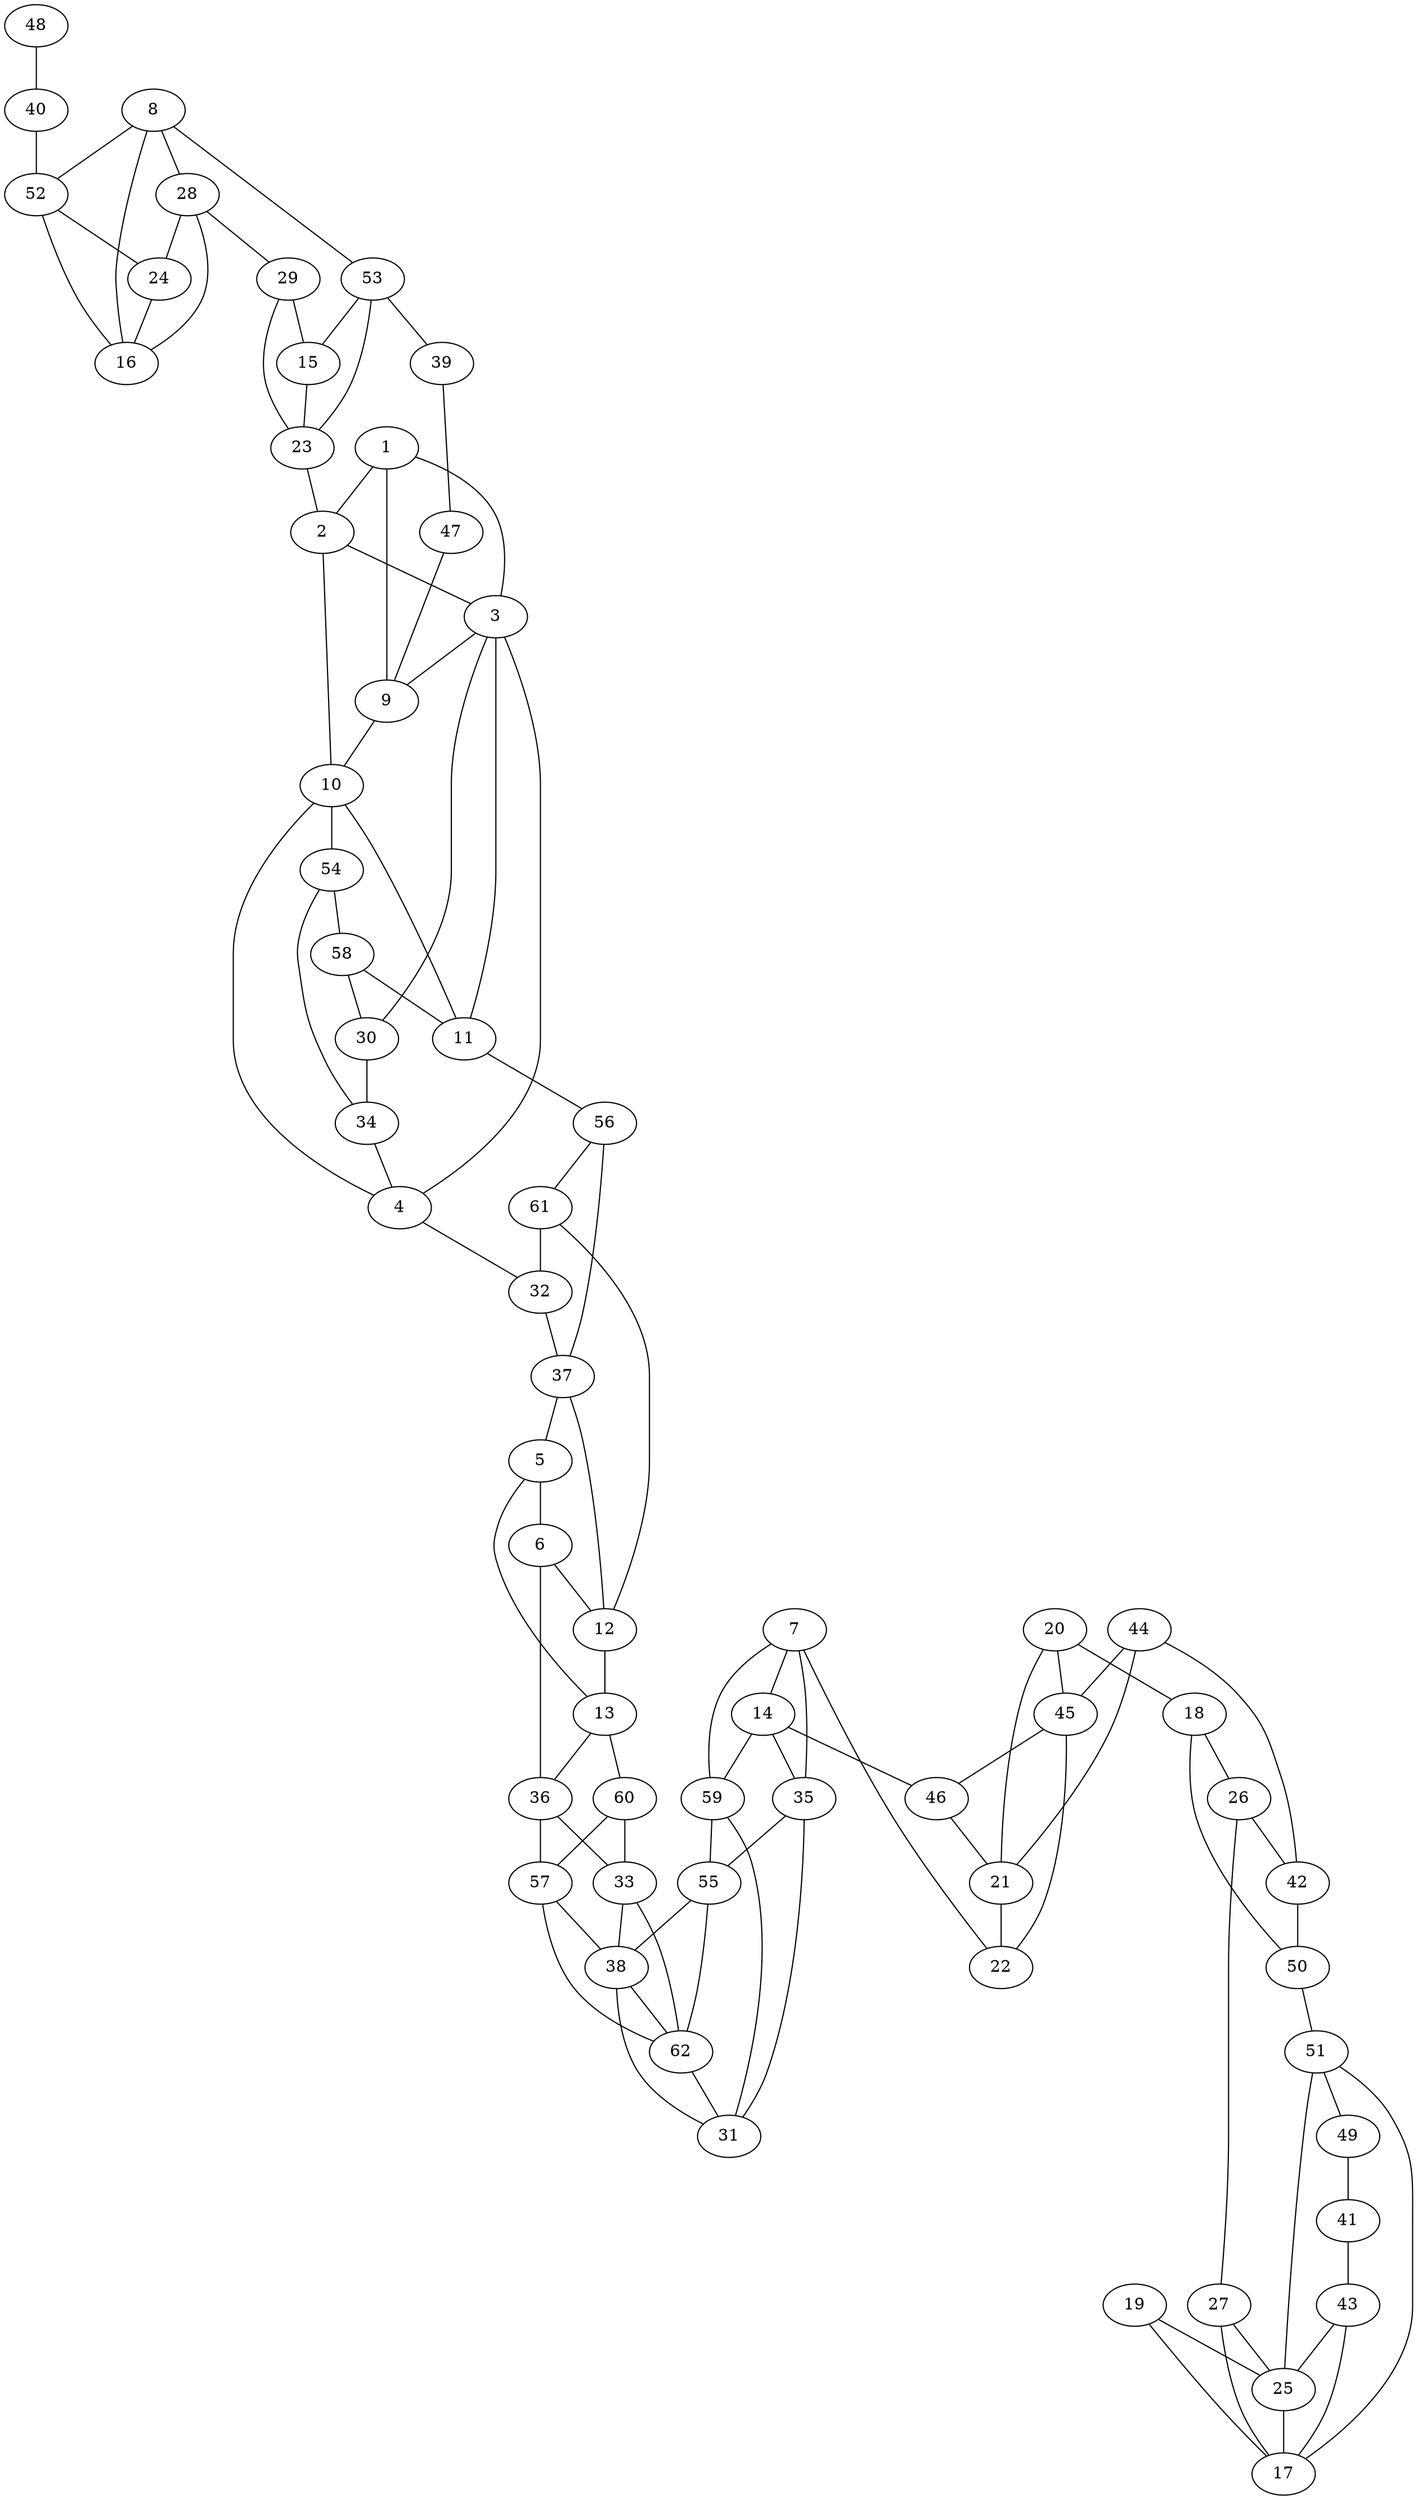 graph pdb1qwr {
	1	 [aaLength=8,
		sequence=WGGTALRD,
		type=0];
	2	 [aaLength=9,
		sequence=KGKTLIELW,
		type=0];
	1 -- 2	 [distance0="47.4621",
		frequency=1,
		type0=1];
	9	 [aaLength=9,
		sequence=KGKTLIELW,
		type=0];
	1 -- 9	 [distance0="59.3139",
		frequency=1,
		type0=3];
	3	 [aaLength=5,
		sequence=EEHRE,
		type=0];
	1 -- 3	 [distance0="56.24431",
		frequency=1,
		type0=2];
	2 -- 3	 [distance0="11.64196",
		distance1="0.0",
		frequency=2,
		type0=1,
		type1=5];
	10	 [aaLength=5,
		sequence=EEHRE,
		type=0];
	2 -- 10	 [distance0="17.12491",
		frequency=1,
		type0=2];
	3 -- 9	 [distance0="20.90945",
		frequency=1,
		type0=3];
	30	 [aaLength=8,
		sequence=RFPLLTKL,
		type=1];
	3 -- 30	 [distance0="8.0",
		frequency=1,
		type0=4];
	4	 [aaLength=9,
		sequence=VHPDDYYAG,
		type=0];
	4 -- 3	 [distance0="32.58502",
		frequency=1,
		type0=2];
	4 -- 10	 [distance0="32.90056",
		frequency=1,
		type0=3];
	32	 [aaLength=8,
		sequence=GKTECWYI,
		type=1];
	4 -- 32	 [distance0="7.0",
		frequency=1,
		type0=4];
	5	 [aaLength=11,
		sequence=TARSKTELVTX,
		type=0];
	6	 [aaLength=5,
		sequence=NSGDW,
		type=0];
	5 -- 6	 [distance0="18.78142",
		distance1="1.0",
		frequency=2,
		type0=1,
		type1=4];
	13	 [aaLength=5,
		sequence=NSGDW,
		type=0];
	5 -- 13	 [distance0="34.76933",
		frequency=1,
		type0=3];
	12	 [aaLength=11,
		sequence=TARSKTELVTX,
		type=0];
	6 -- 12	 [distance0="34.06856",
		frequency=1,
		type0=2];
	36	 [aaLength=5,
		sequence=EGLLR,
		type=1];
	6 -- 36	 [distance0="0.0",
		frequency=1,
		type0=5];
	7	 [aaLength=9,
		sequence=RELHFAKAV,
		type=0];
	14	 [aaLength=9,
		sequence=RELHFAKAV,
		type=0];
	7 -- 14	 [distance0="18.48643",
		frequency=1,
		type0=1];
	22	 [aaLength=5,
		sequence=IDEST,
		type=1];
	7 -- 22	 [distance0="11.0",
		frequency=1,
		type0=4];
	35	 [aaLength=4,
		sequence=DATY,
		type=1];
	7 -- 35	 [distance0="50.59967",
		frequency=1,
		type0=2];
	59	 [aaLength=4,
		sequence=DATY,
		type=1];
	7 -- 59	 [distance0="50.59967",
		frequency=1,
		type0=3];
	8	 [aaLength=8,
		sequence=WGGTALRD,
		type=0];
	16	 [aaLength=4,
		sequence=QSPI,
		type=1];
	8 -- 16	 [distance0="25.12265",
		frequency=1,
		type0=3];
	28	 [aaLength=4,
		sequence=LTPV,
		type=1];
	8 -- 28	 [distance0="22.71888",
		frequency=1,
		type0=1];
	52	 [aaLength=4,
		sequence=LTPV,
		type=1];
	8 -- 52	 [distance0="22.71888",
		frequency=1,
		type0=2];
	53	 [aaLength=7,
		sequence=SESTGEC,
		type=1];
	8 -- 53	 [distance0="7.0",
		frequency=1,
		type0=4];
	9 -- 10	 [distance0="11.59592",
		distance1="0.0",
		frequency=2,
		type0=1,
		type1=5];
	54	 [aaLength=8,
		sequence=RFPLLTKL,
		type=1];
	10 -- 54	 [distance0="8.0",
		frequency=1,
		type0=4];
	11	 [aaLength=7,
		sequence=VHPDDYY,
		type=0];
	11 -- 3	 [distance0="33.29506",
		frequency=1,
		type0=3];
	11 -- 10	 [distance0="31.91253",
		frequency=1,
		type0=2];
	56	 [aaLength=8,
		sequence=GKTECWYI,
		type=1];
	11 -- 56	 [distance0="9.0",
		frequency=1,
		type0=4];
	12 -- 13	 [distance0="18.72037",
		distance1="1.0",
		frequency=2,
		type0=1,
		type1=4];
	37	 [aaLength=6,
		sequence=ENAEII,
		type=1];
	12 -- 37	 [distance0="32.21132",
		frequency=1,
		type0=3];
	13 -- 36	 [distance0="30.86129",
		frequency=1,
		type0=2];
	60	 [aaLength=5,
		sequence=EGLLR,
		type=1];
	13 -- 60	 [distance0="30.86129",
		distance1="0.0",
		frequency=2,
		type0=3,
		type1=5];
	14 -- 35	 [distance0="35.09392",
		frequency=1,
		type0=2];
	46	 [aaLength=5,
		sequence=IDEST,
		type=1];
	14 -- 46	 [distance0="11.0",
		frequency=1,
		type0=4];
	14 -- 59	 [distance0="35.09392",
		frequency=1,
		type0=3];
	15	 [aaLength=2,
		sequence=GP,
		type=1];
	23	 [aaLength=2,
		sequence=GP,
		type=1];
	15 -- 23	 [distance0="0.0",
		frequency=1,
		type0=5];
	17	 [aaLength=4,
		sequence=KGDH,
		type=1];
	18	 [aaLength=14,
		sequence=ESFLICSVIEGSGL,
		type=1];
	26	 [aaLength=14,
		sequence=ESFLICSVIEGSGL,
		type=1];
	18 -- 26	 [distance0="0.0",
		distance1="0.0",
		frequency=2,
		type0=1,
		type1=5];
	19	 [aaLength=13,
		sequence=XPDFTIKGTCTLI,
		type=1];
	19 -- 17	 [distance0="10.0",
		frequency=1,
		type0=2];
	25	 [aaLength=4,
		sequence=KGDH,
		type=1];
	19 -- 25	 [distance0="10.0",
		frequency=1,
		type0=3];
	20	 [aaLength=13,
		sequence=EYFSVYKWDINGE,
		type=1];
	20 -- 18	 [distance0="6.0",
		frequency=1,
		type0=4];
	21	 [aaLength=8,
		sequence=RKGITIKT,
		type=1];
	20 -- 21	 [distance0="12.0",
		frequency=1,
		type0=2];
	45	 [aaLength=8,
		sequence=RKGITIKT,
		type=1];
	20 -- 45	 [distance0="12.0",
		frequency=1,
		type0=3];
	21 -- 22	 [distance0="7.0",
		frequency=1,
		type0=2];
	23 -- 2	 [distance0="8.0",
		frequency=1,
		type0=4];
	24	 [aaLength=4,
		sequence=QSPI,
		type=1];
	24 -- 16	 [distance0="0.0",
		frequency=1,
		type0=5];
	25 -- 17	 [distance0="0.0",
		frequency=1,
		type0=5];
	27	 [aaLength=6,
		sequence=YEDKTC,
		type=1];
	26 -- 27	 [distance0="2.0",
		frequency=1,
		type0=4];
	42	 [aaLength=14,
		sequence=ESFLICSVIEGSGL,
		type=1];
	26 -- 42	 [distance0="0.0",
		frequency=1,
		type0=2];
	27 -- 17	 [distance0="9.0",
		frequency=1,
		type0=2];
	27 -- 25	 [distance0="9.0",
		distance1="3.0",
		frequency=2,
		type0=3,
		type1=4];
	28 -- 16	 [distance0="5.0",
		frequency=1,
		type0=2];
	28 -- 24	 [distance0="5.0",
		frequency=1,
		type0=3];
	29	 [aaLength=7,
		sequence=SESTGEC,
		type=1];
	28 -- 29	 [distance0="20.0",
		frequency=1,
		type0=4];
	29 -- 15	 [distance0="15.0",
		distance1="8.0",
		frequency=2,
		type0=2,
		type1=4];
	29 -- 23	 [distance0="15.0",
		frequency=1,
		type0=3];
	34	 [aaLength=3,
		sequence=DTS,
		type=1];
	30 -- 34	 [distance0="13.0",
		distance1="5.0",
		frequency=2,
		type0=2,
		type1=4];
	31	 [aaLength=8,
		sequence=CKGALVLE,
		type=1];
	38	 [aaLength=3,
		sequence=GTL,
		type=1];
	31 -- 38	 [distance0="6.0",
		frequency=1,
		type0=2];
	32 -- 37	 [distance0="12.0",
		distance1="4.0",
		frequency=2,
		type0=2,
		type1=4];
	33	 [aaLength=4,
		sequence=PGDF,
		type=1];
	33 -- 38	 [distance0="9.0",
		distance1="5.0",
		frequency=2,
		type0=2,
		type1=4];
	62	 [aaLength=3,
		sequence=GTL,
		type=1];
	33 -- 62	 [distance0="9.0",
		frequency=1,
		type0=3];
	34 -- 4	 [distance0="2.0",
		frequency=1,
		type0=4];
	35 -- 31	 [distance0="13.0",
		frequency=1,
		type0=2];
	55	 [aaLength=8,
		sequence=CKGALVLE,
		type=1];
	35 -- 55	 [distance0="13.0",
		frequency=1,
		type0=3];
	36 -- 33	 [distance0="10.0",
		distance1="5.0",
		frequency=2,
		type0=2,
		type1=4];
	57	 [aaLength=4,
		sequence=PGDF,
		type=1];
	36 -- 57	 [distance0="10.0",
		frequency=1,
		type0=3];
	37 -- 5	 [distance0="3.0",
		frequency=1,
		type0=4];
	38 -- 62	 [distance0="0.0",
		frequency=1,
		type0=1];
	39	 [aaLength=2,
		sequence=GP,
		type=1];
	47	 [aaLength=2,
		sequence=GP,
		type=1];
	39 -- 47	 [distance0="0.0",
		frequency=1,
		type0=5];
	40	 [aaLength=4,
		sequence=QSPI,
		type=1];
	40 -- 52	 [distance0="1.0",
		frequency=1,
		type0=4];
	41	 [aaLength=4,
		sequence=KGDH,
		type=1];
	43	 [aaLength=13,
		sequence=XPDFTIKGTCTLI,
		type=1];
	41 -- 43	 [distance0="6.0",
		frequency=1,
		type0=4];
	50	 [aaLength=14,
		sequence=ESFLICSVIEGSGL,
		type=1];
	42 -- 50	 [distance0="0.0",
		distance1="0.0",
		frequency=2,
		type0=3,
		type1=5];
	43 -- 17	 [distance0="10.0",
		frequency=1,
		type0=2];
	43 -- 25	 [distance0="10.0",
		frequency=1,
		type0=3];
	44	 [aaLength=13,
		sequence=EYFSVYKWDINGE,
		type=1];
	44 -- 21	 [distance0="12.0",
		frequency=1,
		type0=2];
	44 -- 42	 [distance0="6.0",
		frequency=1,
		type0=4];
	44 -- 45	 [distance0="12.0",
		frequency=1,
		type0=3];
	45 -- 22	 [distance0="7.0",
		frequency=1,
		type0=2];
	45 -- 46	 [distance0="7.0",
		frequency=1,
		type0=3];
	46 -- 21	 [distance0="7.0",
		frequency=1,
		type0=2];
	47 -- 9	 [distance0="8.0",
		frequency=1,
		type0=4];
	48	 [aaLength=4,
		sequence=QSPI,
		type=1];
	48 -- 40	 [distance0="0.0",
		frequency=1,
		type0=5];
	49	 [aaLength=4,
		sequence=KGDH,
		type=1];
	49 -- 41	 [distance0="0.0",
		frequency=1,
		type0=5];
	50 -- 18	 [distance0="0.0",
		frequency=1,
		type0=1];
	51	 [aaLength=6,
		sequence=YEDKTC,
		type=1];
	50 -- 51	 [distance0="2.0",
		frequency=1,
		type0=4];
	51 -- 17	 [distance0="9.0",
		frequency=1,
		type0=2];
	51 -- 25	 [distance0="9.0",
		frequency=1,
		type0=3];
	51 -- 49	 [distance0="3.0",
		frequency=1,
		type0=4];
	52 -- 16	 [distance0="5.0",
		frequency=1,
		type0=2];
	52 -- 24	 [distance0="5.0",
		frequency=1,
		type0=3];
	53 -- 15	 [distance0="15.0",
		frequency=1,
		type0=2];
	53 -- 23	 [distance0="15.0",
		frequency=1,
		type0=3];
	53 -- 39	 [distance0="8.0",
		frequency=1,
		type0=4];
	54 -- 34	 [distance0="13.0",
		frequency=1,
		type0=2];
	58	 [aaLength=3,
		sequence=DTS,
		type=1];
	54 -- 58	 [distance0="13.0",
		distance1="5.0",
		frequency=2,
		type0=3,
		type1=4];
	55 -- 38	 [distance0="6.0",
		frequency=1,
		type0=2];
	55 -- 62	 [distance0="6.0",
		frequency=1,
		type0=3];
	56 -- 37	 [distance0="12.0",
		frequency=1,
		type0=2];
	61	 [aaLength=6,
		sequence=ENAEII,
		type=1];
	56 -- 61	 [distance0="12.0",
		distance1="4.0",
		frequency=2,
		type0=3,
		type1=4];
	57 -- 38	 [distance0="9.0",
		frequency=1,
		type0=2];
	57 -- 62	 [distance0="9.0",
		distance1="5.0",
		frequency=2,
		type0=3,
		type1=4];
	58 -- 11	 [distance0="2.0",
		frequency=1,
		type0=4];
	58 -- 30	 [distance0="13.0",
		frequency=1,
		type0=2];
	59 -- 31	 [distance0="13.0",
		frequency=1,
		type0=2];
	59 -- 55	 [distance0="13.0",
		frequency=1,
		type0=3];
	60 -- 33	 [distance0="10.0",
		frequency=1,
		type0=2];
	60 -- 57	 [distance0="10.0",
		distance1="5.0",
		frequency=2,
		type0=3,
		type1=4];
	61 -- 12	 [distance0="3.0",
		frequency=1,
		type0=4];
	61 -- 32	 [distance0="12.0",
		frequency=1,
		type0=2];
	62 -- 31	 [distance0="6.0",
		frequency=1,
		type0=2];
}
